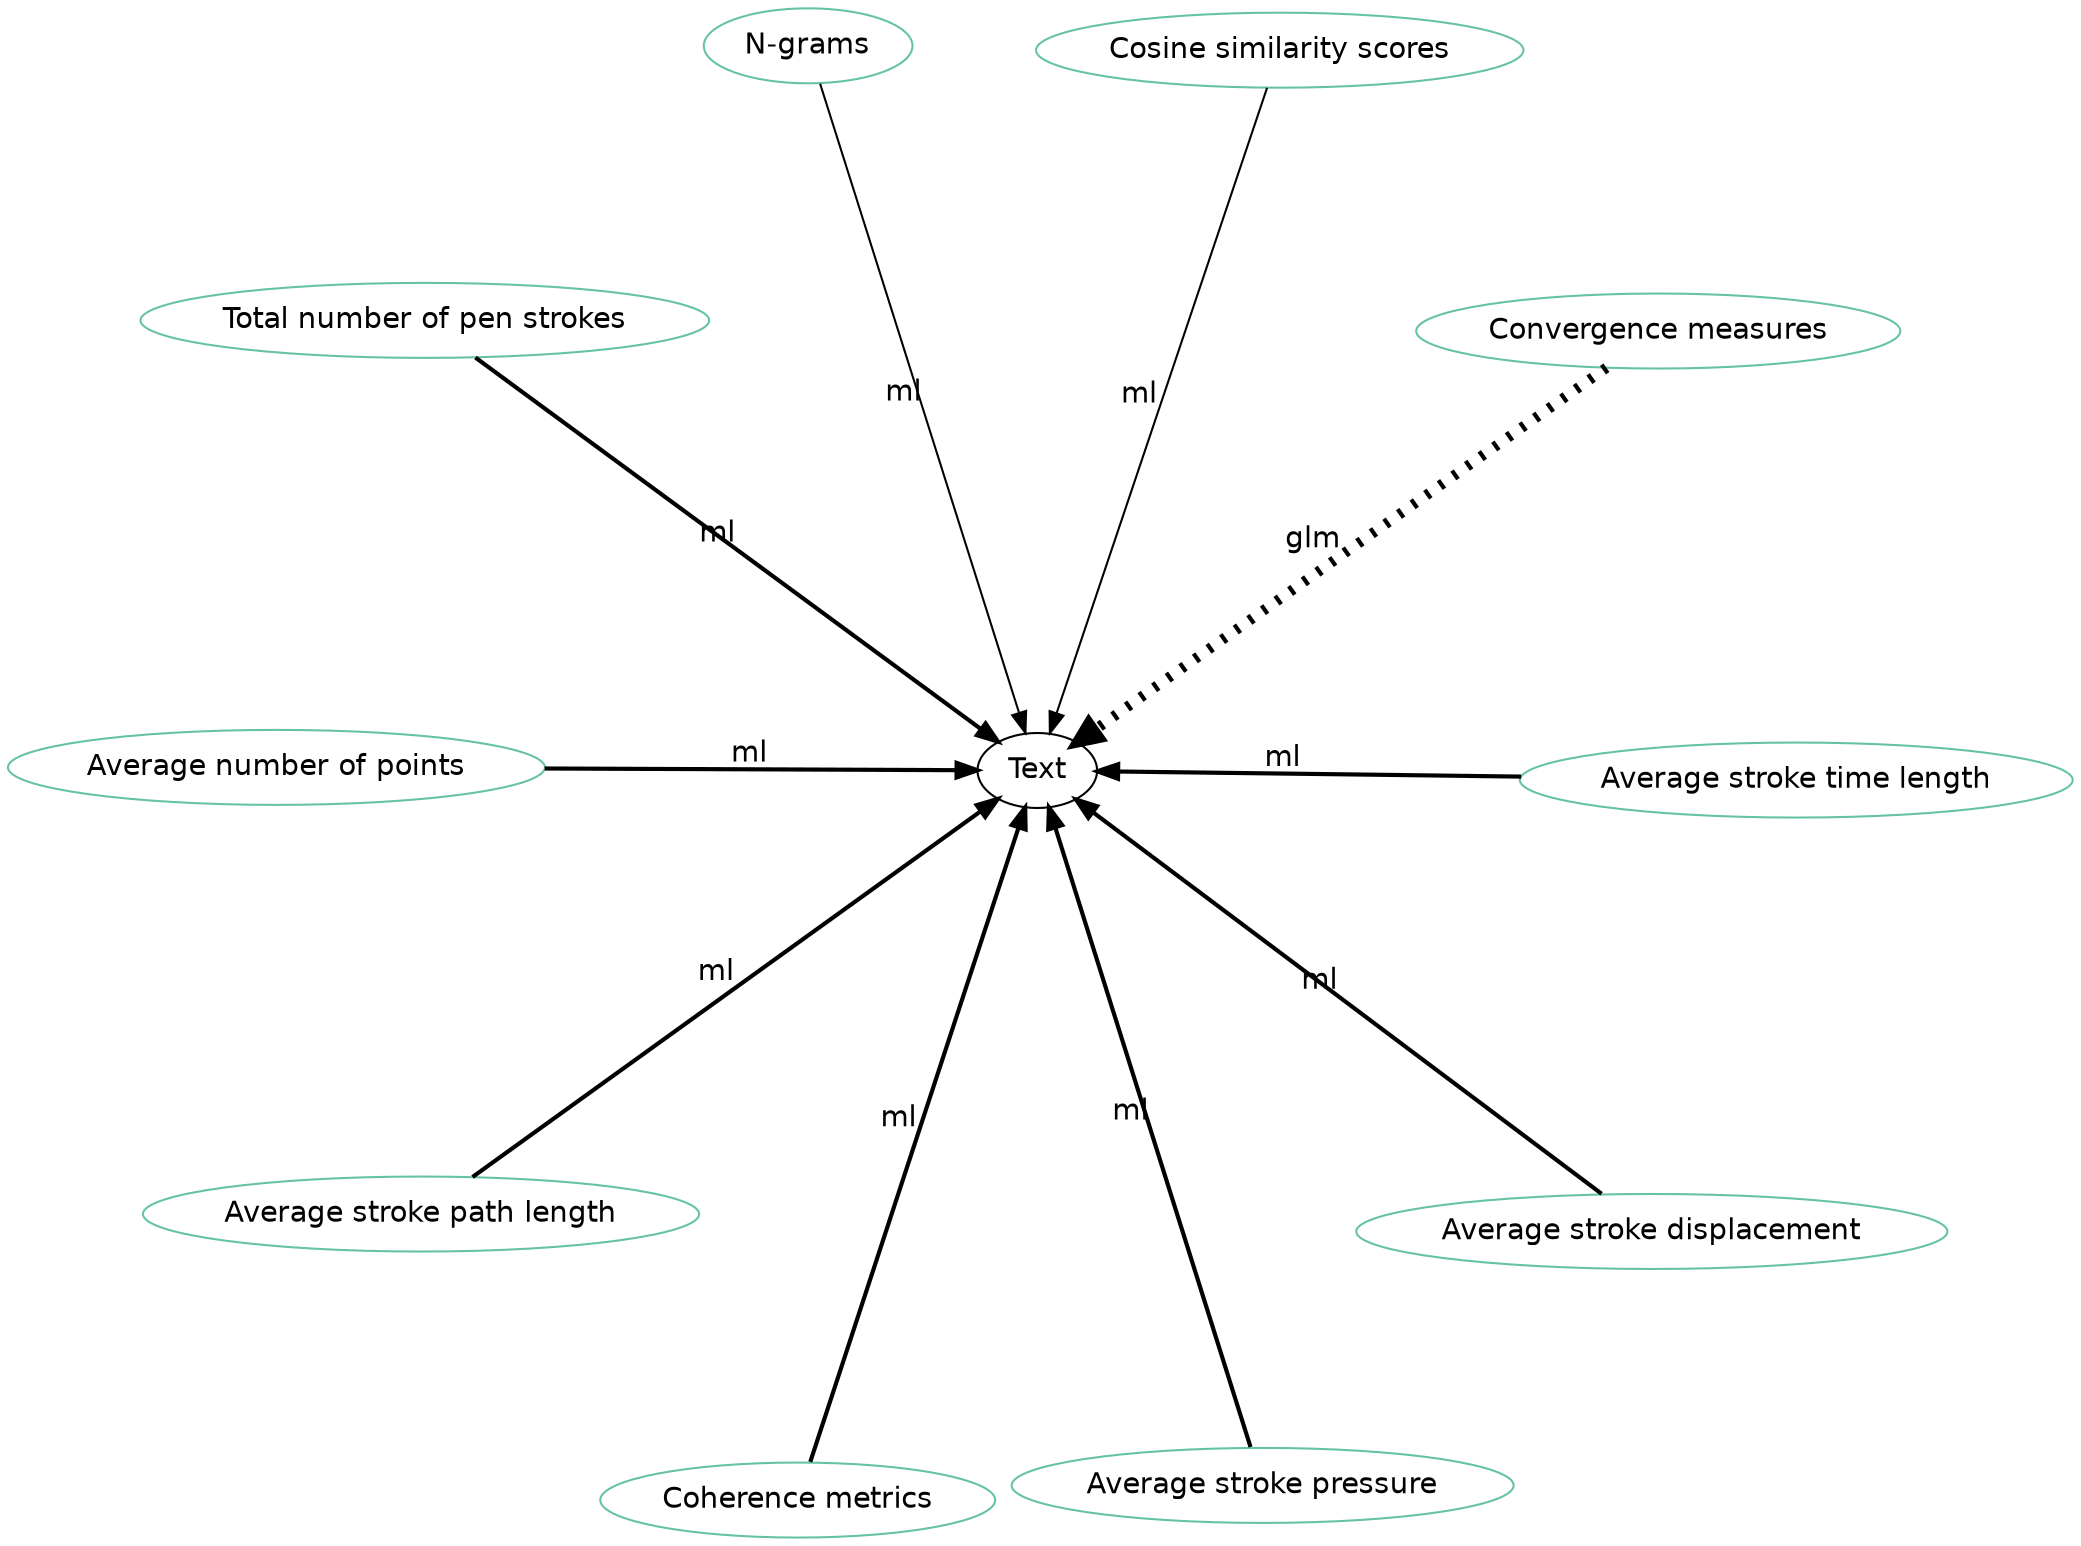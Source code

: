 digraph world {
        size="15,15";
        layout=neato
        graph [fontname = "helvetica"];
        node [fontname = "helvetica", colorscheme=set28];
        edge [fontname = "helvetica", colorscheme=set28];

	"Text" [href="index.svg"];
	"Convergence measures" [href="https://scholar.google.com/scholar?hl=en&q=An%20Interactive%20Table%20for%20Supporting%20Participation%20Balance%20in%20Face-to-Face%20Collaborative%20Learning", color="1"];
	"Convergence measures" [href="https://scholar.google.com/scholar?hl=en&q=An%20Interactive%20Table%20for%20Supporting%20Participation%20Balance%20in%20Face-to-Face%20Collaborative%20Learning", color="1"];
	"Coherence metrics" [href="https://scholar.google.com/scholar?hl=en&q=An%20Interactive%20Table%20for%20Supporting%20Participation%20Balance%20in%20Face-to-Face%20Collaborative%20Learning", color="1"];
	"N-grams" [href="https://scholar.google.com/scholar?hl=en&q=An%20Interactive%20Table%20for%20Supporting%20Participation%20Balance%20in%20Face-to-Face%20Collaborative%20Learning", color="1"];
	"Cosine similarity scores" [href="https://scholar.google.com/scholar?hl=en&q=An%20Interactive%20Table%20for%20Supporting%20Participation%20Balance%20in%20Face-to-Face%20Collaborative%20Learning", color="1"];
	"Convergence measures" [href="https://scholar.google.com/scholar?hl=en&q=An%20Interactive%20Table%20for%20Supporting%20Participation%20Balance%20in%20Face-to-Face%20Collaborative%20Learning", color="1"];
	"Coherence metrics" [href="https://scholar.google.com/scholar?hl=en&q=An%20Interactive%20Table%20for%20Supporting%20Participation%20Balance%20in%20Face-to-Face%20Collaborative%20Learning", color="1"];
	"Total number of pen strokes" [href="https://scholar.google.com/scholar?hl=en&q=An%20Interactive%20Table%20for%20Supporting%20Participation%20Balance%20in%20Face-to-Face%20Collaborative%20Learning", color="1"];
	"Average number of points" [href="https://scholar.google.com/scholar?hl=en&q=An%20Interactive%20Table%20for%20Supporting%20Participation%20Balance%20in%20Face-to-Face%20Collaborative%20Learning", color="1"];
	"Average stroke time length" [href="https://scholar.google.com/scholar?hl=en&q=An%20Interactive%20Table%20for%20Supporting%20Participation%20Balance%20in%20Face-to-Face%20Collaborative%20Learning", color="1"];
	"Average stroke path length" [href="https://scholar.google.com/scholar?hl=en&q=An%20Interactive%20Table%20for%20Supporting%20Participation%20Balance%20in%20Face-to-Face%20Collaborative%20Learning", color="1"];
	"Average stroke displacement" [href="https://scholar.google.com/scholar?hl=en&q=An%20Interactive%20Table%20for%20Supporting%20Participation%20Balance%20in%20Face-to-Face%20Collaborative%20Learning", color="1"];
	"Average stroke pressure" [href="https://scholar.google.com/scholar?hl=en&q=An%20Interactive%20Table%20for%20Supporting%20Participation%20Balance%20in%20Face-to-Face%20Collaborative%20Learning", color="1"];
	"Total number of pen strokes" [href="https://scholar.google.com/scholar?hl=en&q=An%20Interactive%20Table%20for%20Supporting%20Participation%20Balance%20in%20Face-to-Face%20Collaborative%20Learning", color="1"];
	"Average number of points" [href="https://scholar.google.com/scholar?hl=en&q=An%20Interactive%20Table%20for%20Supporting%20Participation%20Balance%20in%20Face-to-Face%20Collaborative%20Learning", color="1"];
	"Average stroke time length" [href="https://scholar.google.com/scholar?hl=en&q=An%20Interactive%20Table%20for%20Supporting%20Participation%20Balance%20in%20Face-to-Face%20Collaborative%20Learning", color="1"];
	"Average stroke path length" [href="https://scholar.google.com/scholar?hl=en&q=An%20Interactive%20Table%20for%20Supporting%20Participation%20Balance%20in%20Face-to-Face%20Collaborative%20Learning", color="1"];
	"Average stroke displacement" [href="https://scholar.google.com/scholar?hl=en&q=An%20Interactive%20Table%20for%20Supporting%20Participation%20Balance%20in%20Face-to-Face%20Collaborative%20Learning", color="1"];
	"Average stroke pressure" [href="https://scholar.google.com/scholar?hl=en&q=An%20Interactive%20Table%20for%20Supporting%20Participation%20Balance%20in%20Face-to-Face%20Collaborative%20Learning", color="1"];
	"Convergence measures" [href="https://scholar.google.com/scholar?hl=en&q=An%20Interactive%20Table%20for%20Supporting%20Participation%20Balance%20in%20Face-to-Face%20Collaborative%20Learning", color="1"];
	"Convergence measures" [href="https://scholar.google.com/scholar?hl=en&q=An%20Interactive%20Table%20for%20Supporting%20Participation%20Balance%20in%20Face-to-Face%20Collaborative%20Learning", color="1"];
	"Convergence measures" -> "Text" [label="glm", labeltooltip=5, style="dotted", penwidth=5];
	"Coherence metrics" -> "Text" [label="ml", labeltooltip=2, style="solid", penwidth=2];
	"N-grams" -> "Text" [label="ml", labeltooltip=1, style="solid", penwidth=1];
	"Cosine similarity scores" -> "Text" [label="ml", labeltooltip=1, style="solid", penwidth=1];
	"Total number of pen strokes" -> "Text" [label="ml", labeltooltip=2, style="solid", penwidth=2];
	"Average number of points" -> "Text" [label="ml", labeltooltip=2, style="solid", penwidth=2];
	"Average stroke time length" -> "Text" [label="ml", labeltooltip=2, style="solid", penwidth=2];
	"Average stroke path length" -> "Text" [label="ml", labeltooltip=2, style="solid", penwidth=2];
	"Average stroke displacement" -> "Text" [label="ml", labeltooltip=2, style="solid", penwidth=2];
	"Average stroke pressure" -> "Text" [label="ml", labeltooltip=2, style="solid", penwidth=2];

 overlap=false 
 splines = true; 


}